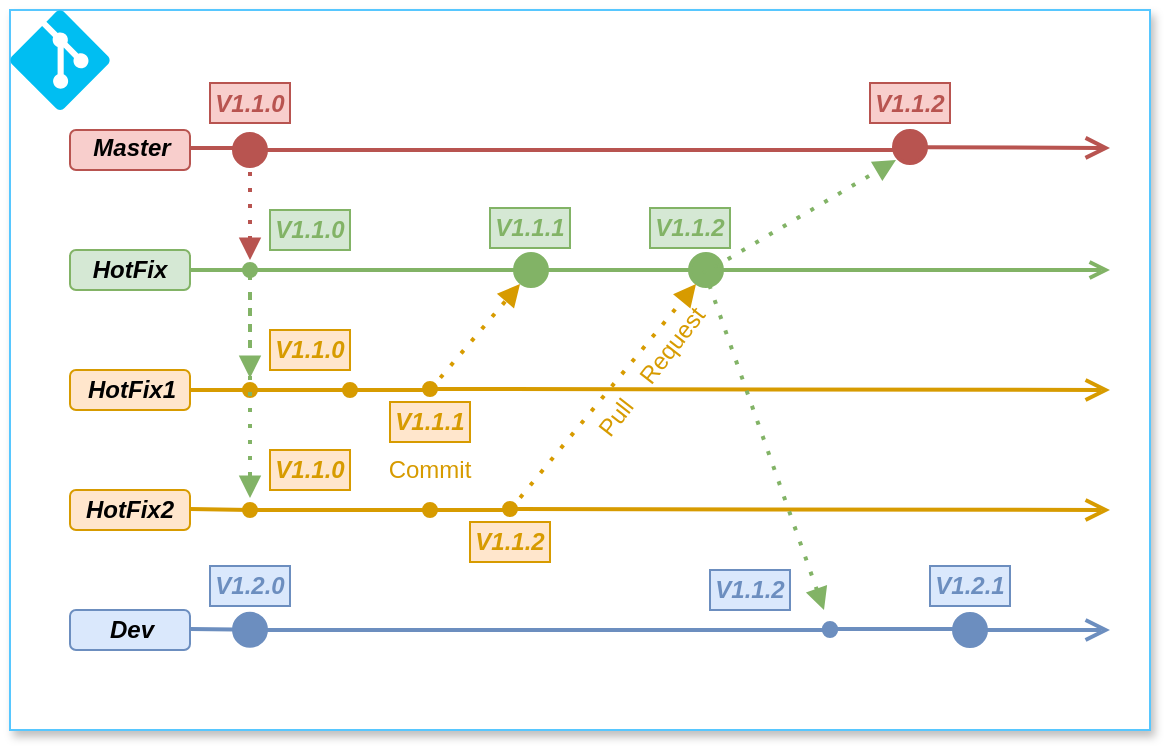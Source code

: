 <mxfile version="13.8.3" type="github">
  <diagram id="kgpKYQtTHZ0yAKxKKP6v" name="Page-1">
    <mxGraphModel dx="782" dy="389" grid="1" gridSize="10" guides="1" tooltips="1" connect="1" arrows="1" fold="1" page="1" pageScale="1" pageWidth="850" pageHeight="1100" math="0" shadow="0">
      <root>
        <mxCell id="0" />
        <mxCell id="1" parent="0" />
        <mxCell id="di50UvhxiPVfrxPAAsGm-58" value="" style="rounded=0;whiteSpace=wrap;html=1;shadow=1;sketch=0;glass=0;strokeColor=#57C7FF;" parent="1" vertex="1">
          <mxGeometry x="10" y="60" width="570" height="360" as="geometry" />
        </mxCell>
        <mxCell id="di50UvhxiPVfrxPAAsGm-1" value="" style="rounded=1;whiteSpace=wrap;html=1;fillColor=#f8cecc;strokeColor=#b85450;" parent="1" vertex="1">
          <mxGeometry x="40" y="120" width="60" height="20" as="geometry" />
        </mxCell>
        <mxCell id="di50UvhxiPVfrxPAAsGm-2" value="Master" style="text;html=1;strokeColor=none;fillColor=none;align=center;verticalAlign=middle;whiteSpace=wrap;rounded=0;fontStyle=3" parent="1" vertex="1">
          <mxGeometry x="51" y="119" width="40" height="20" as="geometry" />
        </mxCell>
        <mxCell id="di50UvhxiPVfrxPAAsGm-9" value="" style="rounded=1;whiteSpace=wrap;html=1;fillColor=#d5e8d4;strokeColor=#82b366;" parent="1" vertex="1">
          <mxGeometry x="40" y="180" width="60" height="20" as="geometry" />
        </mxCell>
        <mxCell id="di50UvhxiPVfrxPAAsGm-10" value="" style="rounded=1;whiteSpace=wrap;html=1;fillColor=#ffe6cc;strokeColor=#d79b00;" parent="1" vertex="1">
          <mxGeometry x="40" y="240" width="60" height="20" as="geometry" />
        </mxCell>
        <mxCell id="di50UvhxiPVfrxPAAsGm-11" value="" style="rounded=1;whiteSpace=wrap;html=1;fillColor=#ffe6cc;strokeColor=#d79b00;" parent="1" vertex="1">
          <mxGeometry x="40" y="300" width="60" height="20" as="geometry" />
        </mxCell>
        <mxCell id="di50UvhxiPVfrxPAAsGm-12" value="" style="rounded=1;whiteSpace=wrap;html=1;fillColor=#dae8fc;strokeColor=#6c8ebf;" parent="1" vertex="1">
          <mxGeometry x="40" y="360" width="60" height="20" as="geometry" />
        </mxCell>
        <mxCell id="di50UvhxiPVfrxPAAsGm-13" value="HotFix" style="text;html=1;strokeColor=none;fillColor=none;align=center;verticalAlign=middle;whiteSpace=wrap;rounded=0;fontStyle=3" parent="1" vertex="1">
          <mxGeometry x="50" y="180" width="40" height="20" as="geometry" />
        </mxCell>
        <mxCell id="di50UvhxiPVfrxPAAsGm-16" value="HotFix1" style="text;html=1;strokeColor=none;fillColor=none;align=center;verticalAlign=middle;whiteSpace=wrap;rounded=0;fontStyle=3" parent="1" vertex="1">
          <mxGeometry x="51" y="240" width="40" height="20" as="geometry" />
        </mxCell>
        <mxCell id="di50UvhxiPVfrxPAAsGm-17" value="HotFix2" style="text;html=1;strokeColor=none;fillColor=none;align=center;verticalAlign=middle;whiteSpace=wrap;rounded=0;fontStyle=3" parent="1" vertex="1">
          <mxGeometry x="50" y="300" width="40" height="20" as="geometry" />
        </mxCell>
        <mxCell id="di50UvhxiPVfrxPAAsGm-18" value="Dev" style="text;html=1;strokeColor=none;fillColor=none;align=center;verticalAlign=middle;whiteSpace=wrap;rounded=0;fontStyle=3" parent="1" vertex="1">
          <mxGeometry x="51" y="360" width="40" height="20" as="geometry" />
        </mxCell>
        <mxCell id="di50UvhxiPVfrxPAAsGm-27" value="" style="html=1;verticalAlign=bottom;startArrow=oval;startFill=1;endArrow=circle;startSize=6;endSize=6;fillColor=#d5e8d4;strokeColor=#82b366;strokeWidth=2;endFill=1;" parent="1" edge="1">
          <mxGeometry width="80" relative="1" as="geometry">
            <mxPoint x="130" y="190" as="sourcePoint" />
            <mxPoint x="280.5" y="190" as="targetPoint" />
          </mxGeometry>
        </mxCell>
        <mxCell id="di50UvhxiPVfrxPAAsGm-29" value="" style="html=1;verticalAlign=bottom;startArrow=oval;startFill=1;endArrow=open;startSize=6;endSize=8;fillColor=#ffe6cc;strokeColor=#d79b00;strokeWidth=2;" parent="1" edge="1">
          <mxGeometry width="80" relative="1" as="geometry">
            <mxPoint x="220" y="249.5" as="sourcePoint" />
            <mxPoint x="560" y="250" as="targetPoint" />
          </mxGeometry>
        </mxCell>
        <mxCell id="di50UvhxiPVfrxPAAsGm-36" value="" style="endArrow=none;html=1;strokeWidth=2;exitX=1;exitY=0.5;exitDx=0;exitDy=0;fillColor=#f8cecc;strokeColor=#b85450;" parent="1" edge="1">
          <mxGeometry width="50" height="50" relative="1" as="geometry">
            <mxPoint x="100" y="129" as="sourcePoint" />
            <mxPoint x="130" y="129" as="targetPoint" />
          </mxGeometry>
        </mxCell>
        <mxCell id="di50UvhxiPVfrxPAAsGm-37" value="" style="endArrow=none;html=1;strokeWidth=2;exitX=1;exitY=0.5;exitDx=0;exitDy=0;fillColor=#d5e8d4;strokeColor=#82b366;" parent="1" source="di50UvhxiPVfrxPAAsGm-9" edge="1">
          <mxGeometry width="50" height="50" relative="1" as="geometry">
            <mxPoint x="110" y="139" as="sourcePoint" />
            <mxPoint x="130" y="190" as="targetPoint" />
          </mxGeometry>
        </mxCell>
        <mxCell id="di50UvhxiPVfrxPAAsGm-38" value="" style="endArrow=none;html=1;strokeWidth=2;fillColor=#ffe6cc;strokeColor=#d79b00;" parent="1" edge="1">
          <mxGeometry width="50" height="50" relative="1" as="geometry">
            <mxPoint x="100" y="250" as="sourcePoint" />
            <mxPoint x="130" y="250" as="targetPoint" />
            <Array as="points" />
          </mxGeometry>
        </mxCell>
        <mxCell id="di50UvhxiPVfrxPAAsGm-39" value="" style="endArrow=none;html=1;strokeWidth=2;fillColor=#ffe6cc;strokeColor=#d79b00;startArrow=oval;startFill=1;" parent="1" edge="1">
          <mxGeometry width="50" height="50" relative="1" as="geometry">
            <mxPoint x="130" y="250" as="sourcePoint" />
            <mxPoint x="180" y="250" as="targetPoint" />
            <Array as="points" />
          </mxGeometry>
        </mxCell>
        <mxCell id="di50UvhxiPVfrxPAAsGm-40" value="" style="endArrow=none;html=1;strokeWidth=2;fillColor=#ffe6cc;strokeColor=#d79b00;startArrow=oval;startFill=1;" parent="1" edge="1">
          <mxGeometry width="50" height="50" relative="1" as="geometry">
            <mxPoint x="180" y="250" as="sourcePoint" />
            <mxPoint x="220" y="250" as="targetPoint" />
            <Array as="points" />
          </mxGeometry>
        </mxCell>
        <mxCell id="di50UvhxiPVfrxPAAsGm-41" value="" style="endArrow=block;dashed=1;html=1;dashPattern=1 3;strokeWidth=2;fillColor=#ffe6cc;strokeColor=#d79b00;endFill=1;" parent="1" edge="1">
          <mxGeometry width="50" height="50" relative="1" as="geometry">
            <mxPoint x="220" y="250" as="sourcePoint" />
            <mxPoint x="265" y="197" as="targetPoint" />
          </mxGeometry>
        </mxCell>
        <mxCell id="di50UvhxiPVfrxPAAsGm-42" value="" style="html=1;verticalAlign=bottom;startArrow=none;startFill=0;endArrow=circle;startSize=6;endSize=6;fillColor=#d5e8d4;strokeColor=#82b366;strokeWidth=2;endFill=1;" parent="1" edge="1">
          <mxGeometry width="80" relative="1" as="geometry">
            <mxPoint x="278" y="190" as="sourcePoint" />
            <mxPoint x="368" y="190" as="targetPoint" />
          </mxGeometry>
        </mxCell>
        <mxCell id="di50UvhxiPVfrxPAAsGm-43" value="" style="endArrow=open;html=1;strokeWidth=2;fillColor=#d5e8d4;strokeColor=#82b366;endFill=0;" parent="1" edge="1">
          <mxGeometry width="50" height="50" relative="1" as="geometry">
            <mxPoint x="350" y="190" as="sourcePoint" />
            <mxPoint x="560" y="190" as="targetPoint" />
          </mxGeometry>
        </mxCell>
        <mxCell id="di50UvhxiPVfrxPAAsGm-44" value="" style="endArrow=none;html=1;strokeWidth=2;fillColor=#ffe6cc;strokeColor=#d79b00;" parent="1" edge="1">
          <mxGeometry width="50" height="50" relative="1" as="geometry">
            <mxPoint x="100" y="309.5" as="sourcePoint" />
            <mxPoint x="130" y="310" as="targetPoint" />
            <Array as="points" />
          </mxGeometry>
        </mxCell>
        <mxCell id="di50UvhxiPVfrxPAAsGm-45" value="" style="endArrow=none;html=1;strokeWidth=2;fillColor=#ffe6cc;strokeColor=#d79b00;startArrow=oval;startFill=1;" parent="1" edge="1">
          <mxGeometry width="50" height="50" relative="1" as="geometry">
            <mxPoint x="130" y="310" as="sourcePoint" />
            <mxPoint x="220" y="310" as="targetPoint" />
            <Array as="points" />
          </mxGeometry>
        </mxCell>
        <mxCell id="di50UvhxiPVfrxPAAsGm-46" value="" style="endArrow=none;html=1;strokeWidth=2;fillColor=#ffe6cc;strokeColor=#d79b00;startArrow=oval;startFill=1;" parent="1" edge="1">
          <mxGeometry width="50" height="50" relative="1" as="geometry">
            <mxPoint x="220" y="310" as="sourcePoint" />
            <mxPoint x="260" y="310" as="targetPoint" />
            <Array as="points" />
          </mxGeometry>
        </mxCell>
        <mxCell id="di50UvhxiPVfrxPAAsGm-47" value="" style="html=1;verticalAlign=bottom;startArrow=oval;startFill=1;endArrow=open;startSize=6;endSize=8;fillColor=#ffe6cc;strokeColor=#d79b00;strokeWidth=2;" parent="1" edge="1">
          <mxGeometry width="80" relative="1" as="geometry">
            <mxPoint x="260" y="309.5" as="sourcePoint" />
            <mxPoint x="560" y="310" as="targetPoint" />
          </mxGeometry>
        </mxCell>
        <mxCell id="di50UvhxiPVfrxPAAsGm-48" value="" style="endArrow=block;dashed=1;html=1;dashPattern=1 3;strokeWidth=2;fillColor=#ffe6cc;strokeColor=#d79b00;endFill=1;" parent="1" edge="1">
          <mxGeometry width="50" height="50" relative="1" as="geometry">
            <mxPoint x="260" y="310" as="sourcePoint" />
            <mxPoint x="353" y="197" as="targetPoint" />
          </mxGeometry>
        </mxCell>
        <mxCell id="di50UvhxiPVfrxPAAsGm-49" value="" style="endArrow=circle;html=1;strokeWidth=2;fillColor=#dae8fc;strokeColor=#6c8ebf;endFill=1;" parent="1" edge="1">
          <mxGeometry width="50" height="50" relative="1" as="geometry">
            <mxPoint x="100" y="369.5" as="sourcePoint" />
            <mxPoint x="140" y="370" as="targetPoint" />
            <Array as="points" />
          </mxGeometry>
        </mxCell>
        <mxCell id="di50UvhxiPVfrxPAAsGm-50" value="" style="endArrow=oval;html=1;strokeWidth=2;fillColor=#dae8fc;strokeColor=#6c8ebf;startArrow=none;startFill=0;endFill=1;" parent="1" edge="1">
          <mxGeometry width="50" height="50" relative="1" as="geometry">
            <mxPoint x="130" y="370" as="sourcePoint" />
            <mxPoint x="420" y="370" as="targetPoint" />
            <Array as="points" />
          </mxGeometry>
        </mxCell>
        <mxCell id="di50UvhxiPVfrxPAAsGm-51" value="" style="html=1;verticalAlign=bottom;startArrow=circle;startFill=1;endArrow=open;startSize=6;endSize=8;fillColor=#dae8fc;strokeColor=#6c8ebf;strokeWidth=2;" parent="1" edge="1">
          <mxGeometry width="80" relative="1" as="geometry">
            <mxPoint x="480" y="370" as="sourcePoint" />
            <mxPoint x="560" y="370" as="targetPoint" />
          </mxGeometry>
        </mxCell>
        <mxCell id="di50UvhxiPVfrxPAAsGm-54" value="" style="endArrow=block;dashed=1;html=1;dashPattern=1 3;strokeWidth=2;fillColor=#d5e8d4;strokeColor=#82b366;endFill=1;exitX=0.8;exitY=1.483;exitDx=0;exitDy=0;exitPerimeter=0;" parent="1" edge="1" source="di50UvhxiPVfrxPAAsGm-74">
          <mxGeometry width="50" height="50" relative="1" as="geometry">
            <mxPoint x="390" y="189" as="sourcePoint" />
            <mxPoint x="453" y="135" as="targetPoint" />
          </mxGeometry>
        </mxCell>
        <mxCell id="di50UvhxiPVfrxPAAsGm-55" value="" style="html=1;verticalAlign=bottom;startArrow=circle;startFill=1;endArrow=open;startSize=6;endSize=8;fillColor=#f8cecc;strokeColor=#b85450;strokeWidth=2;" parent="1" edge="1">
          <mxGeometry width="80" relative="1" as="geometry">
            <mxPoint x="450" y="128.5" as="sourcePoint" />
            <mxPoint x="560" y="129" as="targetPoint" />
          </mxGeometry>
        </mxCell>
        <mxCell id="di50UvhxiPVfrxPAAsGm-56" value="" style="verticalLabelPosition=bottom;html=1;verticalAlign=top;align=center;strokeColor=none;fillColor=#00BEF2;shape=mxgraph.azure.git_repository;" parent="1" vertex="1">
          <mxGeometry x="10" y="60" width="50" height="50" as="geometry" />
        </mxCell>
        <mxCell id="di50UvhxiPVfrxPAAsGm-68" value="&lt;font color=&quot;#82b366&quot;&gt;V1.1.0&lt;/font&gt;" style="text;html=1;strokeColor=#82b366;fillColor=#d5e8d4;align=center;verticalAlign=middle;whiteSpace=wrap;rounded=0;fontStyle=3" parent="1" vertex="1">
          <mxGeometry x="140" y="160" width="40" height="20" as="geometry" />
        </mxCell>
        <mxCell id="di50UvhxiPVfrxPAAsGm-70" value="&lt;font color=&quot;#b85450&quot;&gt;V1.1.2&lt;/font&gt;" style="text;html=1;strokeColor=#b85450;fillColor=#f8cecc;align=center;verticalAlign=middle;whiteSpace=wrap;rounded=0;fontStyle=3" parent="1" vertex="1">
          <mxGeometry x="440" y="96.5" width="40" height="20" as="geometry" />
        </mxCell>
        <mxCell id="di50UvhxiPVfrxPAAsGm-72" value="&lt;font color=&quot;#82b366&quot;&gt;V1.1.1&lt;/font&gt;" style="text;html=1;strokeColor=#82b366;fillColor=#d5e8d4;align=center;verticalAlign=middle;whiteSpace=wrap;rounded=0;fontStyle=3" parent="1" vertex="1">
          <mxGeometry x="250" y="159" width="40" height="20" as="geometry" />
        </mxCell>
        <mxCell id="di50UvhxiPVfrxPAAsGm-74" value="&lt;font color=&quot;#82b366&quot;&gt;V1.1.2&lt;/font&gt;" style="text;html=1;strokeColor=#82b366;fillColor=#d5e8d4;align=center;verticalAlign=middle;whiteSpace=wrap;rounded=0;fontStyle=3" parent="1" vertex="1">
          <mxGeometry x="330" y="159" width="40" height="20" as="geometry" />
        </mxCell>
        <mxCell id="di50UvhxiPVfrxPAAsGm-75" value="&lt;font color=&quot;#d79b00&quot;&gt;&amp;nbsp; &amp;nbsp; &amp;nbsp; &amp;nbsp; &amp;nbsp;Pull&amp;nbsp; &amp;nbsp; Request&lt;/font&gt;" style="text;html=1;strokeColor=none;fillColor=none;align=center;verticalAlign=middle;whiteSpace=wrap;rounded=0;shadow=1;glass=0;sketch=0;rotation=308;" parent="1" vertex="1">
          <mxGeometry x="263.85" y="242.65" width="115" height="20" as="geometry" />
        </mxCell>
        <mxCell id="di50UvhxiPVfrxPAAsGm-76" value="&lt;font color=&quot;#d79b00&quot;&gt;Commit&lt;/font&gt;" style="text;html=1;strokeColor=none;fillColor=none;align=center;verticalAlign=middle;whiteSpace=wrap;rounded=0;shadow=1;glass=0;sketch=0;" parent="1" vertex="1">
          <mxGeometry x="200" y="280" width="40" height="20" as="geometry" />
        </mxCell>
        <mxCell id="arap9E32E6joqJJOZGqk-1" value="" style="html=1;verticalAlign=bottom;startArrow=circle;startFill=1;endArrow=none;startSize=6;endSize=8;fillColor=#f8cecc;strokeColor=#b85450;strokeWidth=2;endFill=0;" edge="1" parent="1">
          <mxGeometry width="80" relative="1" as="geometry">
            <mxPoint x="120" y="130" as="sourcePoint" />
            <mxPoint x="460" y="130" as="targetPoint" />
          </mxGeometry>
        </mxCell>
        <mxCell id="arap9E32E6joqJJOZGqk-2" value="&lt;font color=&quot;#b85450&quot;&gt;V1.1.0&lt;/font&gt;" style="text;html=1;strokeColor=#b85450;fillColor=#f8cecc;align=center;verticalAlign=middle;whiteSpace=wrap;rounded=0;fontStyle=3" vertex="1" parent="1">
          <mxGeometry x="110" y="96.5" width="40" height="20" as="geometry" />
        </mxCell>
        <mxCell id="arap9E32E6joqJJOZGqk-3" value="" style="endArrow=block;dashed=1;html=1;dashPattern=1 3;strokeWidth=2;fillColor=#d5e8d4;endFill=1;strokeColor=#B85450;" edge="1" parent="1">
          <mxGeometry width="50" height="50" relative="1" as="geometry">
            <mxPoint x="130" y="133" as="sourcePoint" />
            <mxPoint x="130" y="185" as="targetPoint" />
          </mxGeometry>
        </mxCell>
        <mxCell id="arap9E32E6joqJJOZGqk-5" value="&lt;font color=&quot;#6c8ebf&quot;&gt;V1.2.0&lt;/font&gt;" style="text;html=1;strokeColor=#6c8ebf;fillColor=#dae8fc;align=center;verticalAlign=middle;whiteSpace=wrap;rounded=0;fontStyle=3" vertex="1" parent="1">
          <mxGeometry x="110" y="338" width="40" height="20" as="geometry" />
        </mxCell>
        <mxCell id="arap9E32E6joqJJOZGqk-6" value="" style="endArrow=block;dashed=1;html=1;dashPattern=1 3;strokeWidth=2;fillColor=#ffe6cc;endFill=1;strokeColor=#82B366;" edge="1" parent="1">
          <mxGeometry width="50" height="50" relative="1" as="geometry">
            <mxPoint x="357" y="190" as="sourcePoint" />
            <mxPoint x="417" y="360" as="targetPoint" />
          </mxGeometry>
        </mxCell>
        <mxCell id="arap9E32E6joqJJOZGqk-7" value="&lt;font color=&quot;#6c8ebf&quot;&gt;V1.2.1&lt;/font&gt;" style="text;html=1;strokeColor=#6c8ebf;fillColor=#dae8fc;align=center;verticalAlign=middle;whiteSpace=wrap;rounded=0;fontStyle=3" vertex="1" parent="1">
          <mxGeometry x="470" y="338" width="40" height="20" as="geometry" />
        </mxCell>
        <mxCell id="arap9E32E6joqJJOZGqk-8" value="" style="endArrow=block;dashed=1;html=1;dashPattern=1 3;strokeWidth=2;fillColor=#d5e8d4;strokeColor=#82b366;endFill=1;" edge="1" parent="1">
          <mxGeometry width="50" height="50" relative="1" as="geometry">
            <mxPoint x="130" y="203" as="sourcePoint" />
            <mxPoint x="130" y="304" as="targetPoint" />
          </mxGeometry>
        </mxCell>
        <mxCell id="arap9E32E6joqJJOZGqk-9" value="" style="endArrow=block;dashed=1;html=1;dashPattern=1 3;strokeWidth=2;fillColor=#d5e8d4;strokeColor=#82b366;endFill=1;" edge="1" parent="1">
          <mxGeometry width="50" height="50" relative="1" as="geometry">
            <mxPoint x="130" y="193" as="sourcePoint" />
            <mxPoint x="130" y="244" as="targetPoint" />
          </mxGeometry>
        </mxCell>
        <mxCell id="arap9E32E6joqJJOZGqk-10" value="&lt;font color=&quot;#d79b00&quot;&gt;V1.1.0&lt;/font&gt;" style="text;html=1;strokeColor=#d79b00;fillColor=#ffe6cc;align=center;verticalAlign=middle;whiteSpace=wrap;rounded=0;fontStyle=3" vertex="1" parent="1">
          <mxGeometry x="140" y="220" width="40" height="20" as="geometry" />
        </mxCell>
        <mxCell id="arap9E32E6joqJJOZGqk-11" value="&lt;font color=&quot;#d79b00&quot;&gt;V1.1.0&lt;/font&gt;" style="text;html=1;strokeColor=#d79b00;fillColor=#ffe6cc;align=center;verticalAlign=middle;whiteSpace=wrap;rounded=0;fontStyle=3" vertex="1" parent="1">
          <mxGeometry x="140" y="280" width="40" height="20" as="geometry" />
        </mxCell>
        <mxCell id="arap9E32E6joqJJOZGqk-12" value="&lt;font color=&quot;#d79b00&quot;&gt;V1.1.1&lt;/font&gt;" style="text;html=1;strokeColor=#d79b00;fillColor=#ffe6cc;align=center;verticalAlign=middle;whiteSpace=wrap;rounded=0;fontStyle=3" vertex="1" parent="1">
          <mxGeometry x="200" y="256" width="40" height="20" as="geometry" />
        </mxCell>
        <mxCell id="arap9E32E6joqJJOZGqk-13" value="&lt;font color=&quot;#d79b00&quot;&gt;V1.1.2&lt;/font&gt;" style="text;html=1;strokeColor=#d79b00;fillColor=#ffe6cc;align=center;verticalAlign=middle;whiteSpace=wrap;rounded=0;fontStyle=3" vertex="1" parent="1">
          <mxGeometry x="240" y="316" width="40" height="20" as="geometry" />
        </mxCell>
        <mxCell id="arap9E32E6joqJJOZGqk-14" value="&lt;font color=&quot;#6c8ebf&quot;&gt;V1.1.2&lt;/font&gt;" style="text;html=1;strokeColor=#6c8ebf;fillColor=#dae8fc;align=center;verticalAlign=middle;whiteSpace=wrap;rounded=0;fontStyle=3" vertex="1" parent="1">
          <mxGeometry x="360" y="340" width="40" height="20" as="geometry" />
        </mxCell>
        <mxCell id="arap9E32E6joqJJOZGqk-16" value="" style="endArrow=none;html=1;strokeWidth=2;fillColor=#dae8fc;strokeColor=#6c8ebf;startArrow=oval;startFill=1;" edge="1" parent="1">
          <mxGeometry width="50" height="50" relative="1" as="geometry">
            <mxPoint x="420" y="369.5" as="sourcePoint" />
            <mxPoint x="490" y="369.5" as="targetPoint" />
            <Array as="points" />
          </mxGeometry>
        </mxCell>
      </root>
    </mxGraphModel>
  </diagram>
</mxfile>

